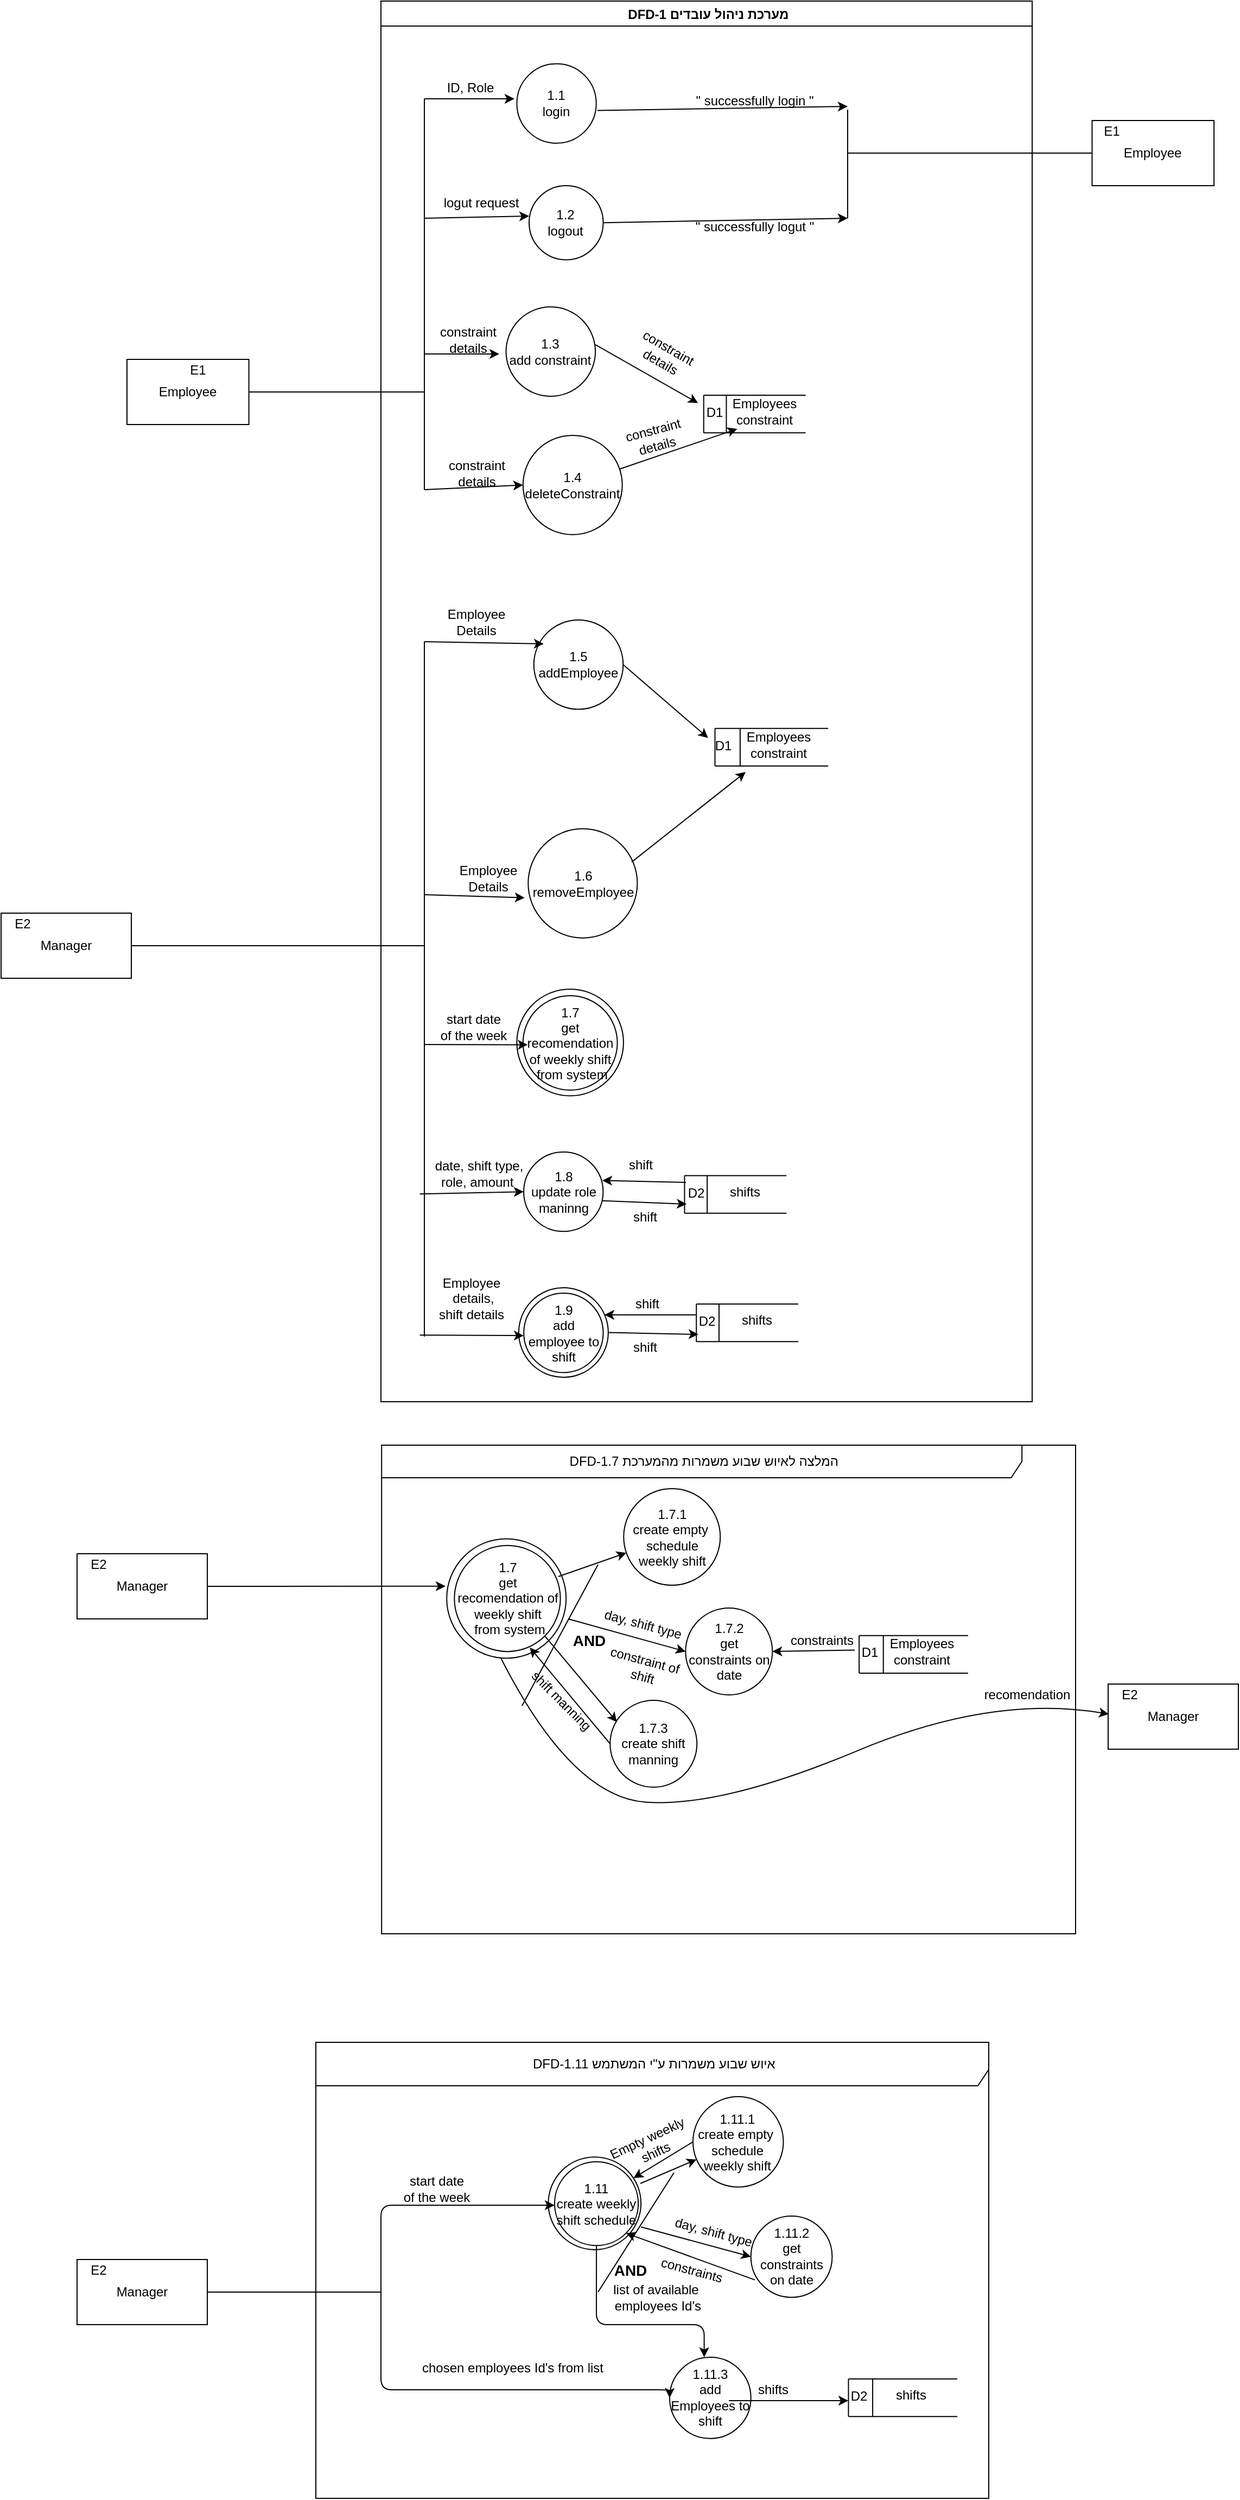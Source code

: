 <mxfile version="14.6.9" type="github">
  <diagram id="1484VoR1RcrvXdea3IJM" name="Page-1">
    <mxGraphModel dx="2770" dy="1287" grid="1" gridSize="10" guides="1" tooltips="1" connect="1" arrows="1" fold="1" page="1" pageScale="1" pageWidth="850" pageHeight="1100" math="0" shadow="0">
      <root>
        <mxCell id="0" />
        <mxCell id="1" parent="0" />
        <mxCell id="AFxYpzu8cXxdBj52l2Kg-18" value="" style="endArrow=classic;html=1;" edge="1" parent="1">
          <mxGeometry width="50" height="50" relative="1" as="geometry">
            <mxPoint x="400" y="260" as="sourcePoint" />
            <mxPoint x="483" y="260" as="targetPoint" />
          </mxGeometry>
        </mxCell>
        <mxCell id="AFxYpzu8cXxdBj52l2Kg-21" value="" style="endArrow=none;html=1;exitX=1;exitY=0.5;exitDx=0;exitDy=0;" edge="1" parent="1" source="AFxYpzu8cXxdBj52l2Kg-16">
          <mxGeometry width="50" height="50" relative="1" as="geometry">
            <mxPoint x="480" y="270" as="sourcePoint" />
            <mxPoint x="400" y="530" as="targetPoint" />
          </mxGeometry>
        </mxCell>
        <mxCell id="AFxYpzu8cXxdBj52l2Kg-22" value="" style="endArrow=none;html=1;edgeStyle=elbowEdgeStyle;" edge="1" parent="1">
          <mxGeometry width="50" height="50" relative="1" as="geometry">
            <mxPoint x="400" y="620" as="sourcePoint" />
            <mxPoint x="400" y="260" as="targetPoint" />
          </mxGeometry>
        </mxCell>
        <mxCell id="AFxYpzu8cXxdBj52l2Kg-31" value="" style="endArrow=classic;html=1;exitX=1.013;exitY=0.588;exitDx=0;exitDy=0;exitPerimeter=0;" edge="1" parent="1" source="AFxYpzu8cXxdBj52l2Kg-4">
          <mxGeometry width="50" height="50" relative="1" as="geometry">
            <mxPoint x="610" y="490" as="sourcePoint" />
            <mxPoint x="790" y="267" as="targetPoint" />
          </mxGeometry>
        </mxCell>
        <mxCell id="AFxYpzu8cXxdBj52l2Kg-34" value="" style="endArrow=classic;html=1;entryX=0;entryY=0.411;entryDx=0;entryDy=0;entryPerimeter=0;" edge="1" parent="1" target="AFxYpzu8cXxdBj52l2Kg-6">
          <mxGeometry width="50" height="50" relative="1" as="geometry">
            <mxPoint x="400" y="370" as="sourcePoint" />
            <mxPoint x="660" y="430" as="targetPoint" />
          </mxGeometry>
        </mxCell>
        <mxCell id="AFxYpzu8cXxdBj52l2Kg-35" value="" style="endArrow=classic;html=1;exitX=1;exitY=0.5;exitDx=0;exitDy=0;" edge="1" parent="1" source="AFxYpzu8cXxdBj52l2Kg-6">
          <mxGeometry width="50" height="50" relative="1" as="geometry">
            <mxPoint x="610" y="480" as="sourcePoint" />
            <mxPoint x="790" y="370" as="targetPoint" />
          </mxGeometry>
        </mxCell>
        <mxCell id="AFxYpzu8cXxdBj52l2Kg-38" value="" style="endArrow=classic;html=1;" edge="1" parent="1">
          <mxGeometry width="50" height="50" relative="1" as="geometry">
            <mxPoint x="400" y="495" as="sourcePoint" />
            <mxPoint x="469" y="495" as="targetPoint" />
          </mxGeometry>
        </mxCell>
        <mxCell id="AFxYpzu8cXxdBj52l2Kg-47" value="" style="group" vertex="1" connectable="0" parent="1">
          <mxGeometry x="360" y="170" width="670.59" height="2300" as="geometry" />
        </mxCell>
        <mxCell id="AFxYpzu8cXxdBj52l2Kg-2" value=" DFD-1 מערכת ניהול עובדים" style="swimlane;" vertex="1" parent="AFxYpzu8cXxdBj52l2Kg-47">
          <mxGeometry width="600" height="1290" as="geometry" />
        </mxCell>
        <mxCell id="AFxYpzu8cXxdBj52l2Kg-6" value="1.2&lt;br&gt;logout" style="ellipse;whiteSpace=wrap;html=1;aspect=fixed;" vertex="1" parent="AFxYpzu8cXxdBj52l2Kg-2">
          <mxGeometry x="136.498" y="170" width="68.265" height="68.265" as="geometry" />
        </mxCell>
        <mxCell id="AFxYpzu8cXxdBj52l2Kg-7" value="1.3&lt;br&gt;add constraint" style="ellipse;whiteSpace=wrap;html=1;aspect=fixed;" vertex="1" parent="AFxYpzu8cXxdBj52l2Kg-2">
          <mxGeometry x="115.258" y="281.67" width="82.284" height="82.284" as="geometry" />
        </mxCell>
        <mxCell id="AFxYpzu8cXxdBj52l2Kg-8" value="1.4&lt;br&gt;deleteConstraint" style="ellipse;whiteSpace=wrap;html=1;aspect=fixed;" vertex="1" parent="AFxYpzu8cXxdBj52l2Kg-2">
          <mxGeometry x="130.915" y="400.002" width="91.427" height="91.427" as="geometry" />
        </mxCell>
        <mxCell id="AFxYpzu8cXxdBj52l2Kg-9" value="1.5&lt;br&gt;addEmployee" style="ellipse;whiteSpace=wrap;html=1;aspect=fixed;" vertex="1" parent="AFxYpzu8cXxdBj52l2Kg-2">
          <mxGeometry x="140.86" y="570.002" width="82.284" height="82.284" as="geometry" />
        </mxCell>
        <mxCell id="AFxYpzu8cXxdBj52l2Kg-10" value="1.6&lt;br&gt;removeEmployee" style="ellipse;whiteSpace=wrap;html=1;aspect=fixed;" vertex="1" parent="AFxYpzu8cXxdBj52l2Kg-2">
          <mxGeometry x="135.643" y="762.254" width="100.57" height="100.57" as="geometry" />
        </mxCell>
        <mxCell id="AFxYpzu8cXxdBj52l2Kg-4" value="1.1&lt;br&gt;login" style="ellipse;whiteSpace=wrap;html=1;aspect=fixed;" vertex="1" parent="AFxYpzu8cXxdBj52l2Kg-2">
          <mxGeometry x="125.209" y="57.746" width="73.142" height="73.142" as="geometry" />
        </mxCell>
        <mxCell id="AFxYpzu8cXxdBj52l2Kg-32" value="&quot; successfully login &quot;" style="text;html=1;strokeColor=none;fillColor=none;align=center;verticalAlign=middle;whiteSpace=wrap;rounded=0;rotation=0;" vertex="1" parent="AFxYpzu8cXxdBj52l2Kg-2">
          <mxGeometry x="260.852" y="80.845" width="166.945" height="23.099" as="geometry" />
        </mxCell>
        <mxCell id="AFxYpzu8cXxdBj52l2Kg-33" value="ID, Role" style="text;html=1;align=center;verticalAlign=middle;resizable=0;points=[];autosize=1;strokeColor=none;" vertex="1" parent="AFxYpzu8cXxdBj52l2Kg-2">
          <mxGeometry x="51.781" y="69.995" width="60" height="20" as="geometry" />
        </mxCell>
        <mxCell id="AFxYpzu8cXxdBj52l2Kg-36" value="&quot; successfully logut &quot;" style="text;html=1;strokeColor=none;fillColor=none;align=center;verticalAlign=middle;whiteSpace=wrap;rounded=0;rotation=0;" vertex="1" parent="AFxYpzu8cXxdBj52l2Kg-2">
          <mxGeometry x="260.852" y="196.338" width="166.945" height="23.099" as="geometry" />
        </mxCell>
        <mxCell id="AFxYpzu8cXxdBj52l2Kg-37" value="logut request" style="text;html=1;align=center;verticalAlign=middle;resizable=0;points=[];autosize=1;strokeColor=none;" vertex="1" parent="AFxYpzu8cXxdBj52l2Kg-2">
          <mxGeometry x="51.781" y="176.337" width="80" height="20" as="geometry" />
        </mxCell>
        <mxCell id="AFxYpzu8cXxdBj52l2Kg-39" value="constraint details" style="text;html=1;strokeColor=none;fillColor=none;align=center;verticalAlign=middle;whiteSpace=wrap;rounded=0;" vertex="1" parent="AFxYpzu8cXxdBj52l2Kg-2">
          <mxGeometry x="51.786" y="299.999" width="57.387" height="23.099" as="geometry" />
        </mxCell>
        <mxCell id="AFxYpzu8cXxdBj52l2Kg-55" value="constraint details" style="text;html=1;strokeColor=none;fillColor=none;align=center;verticalAlign=middle;whiteSpace=wrap;rounded=0;rotation=30;" vertex="1" parent="AFxYpzu8cXxdBj52l2Kg-2">
          <mxGeometry x="233.233" y="314.07" width="57.387" height="23.099" as="geometry" />
        </mxCell>
        <mxCell id="AFxYpzu8cXxdBj52l2Kg-58" value="" style="endArrow=classic;html=1;entryX=0.143;entryY=1.033;entryDx=0;entryDy=0;entryPerimeter=0;" edge="1" parent="AFxYpzu8cXxdBj52l2Kg-2" source="AFxYpzu8cXxdBj52l2Kg-8" target="AFxYpzu8cXxdBj52l2Kg-50">
          <mxGeometry width="50" height="50" relative="1" as="geometry">
            <mxPoint x="323.456" y="415.775" as="sourcePoint" />
            <mxPoint x="313.022" y="404.225" as="targetPoint" />
          </mxGeometry>
        </mxCell>
        <mxCell id="AFxYpzu8cXxdBj52l2Kg-59" value="constraint details" style="text;html=1;strokeColor=none;fillColor=none;align=center;verticalAlign=middle;whiteSpace=wrap;rounded=0;rotation=-15;" vertex="1" parent="AFxYpzu8cXxdBj52l2Kg-2">
          <mxGeometry x="224.333" y="390.005" width="57.387" height="23.099" as="geometry" />
        </mxCell>
        <mxCell id="AFxYpzu8cXxdBj52l2Kg-66" value="constraint details" style="text;html=1;strokeColor=none;fillColor=none;align=center;verticalAlign=middle;whiteSpace=wrap;rounded=0;" vertex="1" parent="AFxYpzu8cXxdBj52l2Kg-2">
          <mxGeometry x="59.996" y="423.1" width="57.387" height="23.099" as="geometry" />
        </mxCell>
        <mxCell id="AFxYpzu8cXxdBj52l2Kg-81" value="Employee Details" style="text;html=1;strokeColor=none;fillColor=none;align=center;verticalAlign=middle;whiteSpace=wrap;rounded=0;" vertex="1" parent="AFxYpzu8cXxdBj52l2Kg-2">
          <mxGeometry x="67.437" y="560.001" width="41.736" height="23.099" as="geometry" />
        </mxCell>
        <mxCell id="AFxYpzu8cXxdBj52l2Kg-82" value="Employee Details" style="text;html=1;strokeColor=none;fillColor=none;align=center;verticalAlign=middle;whiteSpace=wrap;rounded=0;" vertex="1" parent="AFxYpzu8cXxdBj52l2Kg-2">
          <mxGeometry x="78.256" y="796.901" width="41.736" height="23.099" as="geometry" />
        </mxCell>
        <mxCell id="AFxYpzu8cXxdBj52l2Kg-54" value="" style="endArrow=classic;html=1;exitX=1;exitY=0.422;exitDx=0;exitDy=0;exitPerimeter=0;" edge="1" parent="AFxYpzu8cXxdBj52l2Kg-2" source="AFxYpzu8cXxdBj52l2Kg-7" target="AFxYpzu8cXxdBj52l2Kg-49">
          <mxGeometry width="50" height="50" relative="1" as="geometry">
            <mxPoint x="198.247" y="346.479" as="sourcePoint" />
            <mxPoint x="302.588" y="381.127" as="targetPoint" />
          </mxGeometry>
        </mxCell>
        <mxCell id="AFxYpzu8cXxdBj52l2Kg-93" value="" style="endArrow=classic;html=1;exitX=1;exitY=0.5;exitDx=0;exitDy=0;entryX=0.059;entryY=0.15;entryDx=0;entryDy=0;entryPerimeter=0;" edge="1" parent="AFxYpzu8cXxdBj52l2Kg-2" source="AFxYpzu8cXxdBj52l2Kg-9" target="AFxYpzu8cXxdBj52l2Kg-91">
          <mxGeometry width="50" height="50" relative="1" as="geometry">
            <mxPoint x="323.456" y="577.465" as="sourcePoint" />
            <mxPoint x="375.627" y="519.718" as="targetPoint" />
          </mxGeometry>
        </mxCell>
        <mxCell id="AFxYpzu8cXxdBj52l2Kg-48" value="" style="group" vertex="1" connectable="0" parent="AFxYpzu8cXxdBj52l2Kg-2">
          <mxGeometry x="297.371" y="362.997" width="93.907" height="34.648" as="geometry" />
        </mxCell>
        <mxCell id="AFxYpzu8cXxdBj52l2Kg-43" value="" style="endArrow=none;html=1;" edge="1" parent="AFxYpzu8cXxdBj52l2Kg-48">
          <mxGeometry width="50" height="50" relative="1" as="geometry">
            <mxPoint as="sourcePoint" />
            <mxPoint x="93.907" as="targetPoint" />
          </mxGeometry>
        </mxCell>
        <mxCell id="AFxYpzu8cXxdBj52l2Kg-44" value="" style="endArrow=none;html=1;" edge="1" parent="AFxYpzu8cXxdBj52l2Kg-48">
          <mxGeometry width="50" height="50" relative="1" as="geometry">
            <mxPoint as="sourcePoint" />
            <mxPoint y="34.648" as="targetPoint" />
          </mxGeometry>
        </mxCell>
        <mxCell id="AFxYpzu8cXxdBj52l2Kg-45" value="" style="endArrow=none;html=1;" edge="1" parent="AFxYpzu8cXxdBj52l2Kg-48">
          <mxGeometry width="50" height="50" relative="1" as="geometry">
            <mxPoint y="34.648" as="sourcePoint" />
            <mxPoint x="93.907" y="34.648" as="targetPoint" />
          </mxGeometry>
        </mxCell>
        <mxCell id="AFxYpzu8cXxdBj52l2Kg-46" value="" style="endArrow=none;html=1;" edge="1" parent="AFxYpzu8cXxdBj52l2Kg-48">
          <mxGeometry width="50" height="50" relative="1" as="geometry">
            <mxPoint x="20.868" as="sourcePoint" />
            <mxPoint x="20.868" y="34.648" as="targetPoint" />
          </mxGeometry>
        </mxCell>
        <mxCell id="AFxYpzu8cXxdBj52l2Kg-50" value="Employees &lt;br&gt;constraint" style="text;html=1;align=center;verticalAlign=middle;resizable=0;points=[];autosize=1;strokeColor=none;" vertex="1" parent="AFxYpzu8cXxdBj52l2Kg-48">
          <mxGeometry x="20.868" width="70" height="30" as="geometry" />
        </mxCell>
        <mxCell id="AFxYpzu8cXxdBj52l2Kg-49" value="D1" style="text;html=1;align=center;verticalAlign=middle;resizable=0;points=[];autosize=1;strokeColor=none;" vertex="1" parent="AFxYpzu8cXxdBj52l2Kg-48">
          <mxGeometry x="-5.217" y="5.775" width="30" height="20" as="geometry" />
        </mxCell>
        <mxCell id="AFxYpzu8cXxdBj52l2Kg-83" value="" style="group" vertex="1" connectable="0" parent="AFxYpzu8cXxdBj52l2Kg-2">
          <mxGeometry x="307.755" y="669.856" width="104.341" height="34.648" as="geometry" />
        </mxCell>
        <mxCell id="AFxYpzu8cXxdBj52l2Kg-84" value="" style="endArrow=none;html=1;" edge="1" parent="AFxYpzu8cXxdBj52l2Kg-83">
          <mxGeometry width="50" height="50" relative="1" as="geometry">
            <mxPoint as="sourcePoint" />
            <mxPoint x="104.341" as="targetPoint" />
          </mxGeometry>
        </mxCell>
        <mxCell id="AFxYpzu8cXxdBj52l2Kg-85" value="" style="endArrow=none;html=1;" edge="1" parent="AFxYpzu8cXxdBj52l2Kg-83">
          <mxGeometry width="50" height="50" relative="1" as="geometry">
            <mxPoint as="sourcePoint" />
            <mxPoint y="34.648" as="targetPoint" />
          </mxGeometry>
        </mxCell>
        <mxCell id="AFxYpzu8cXxdBj52l2Kg-86" value="" style="endArrow=none;html=1;" edge="1" parent="AFxYpzu8cXxdBj52l2Kg-83">
          <mxGeometry width="50" height="50" relative="1" as="geometry">
            <mxPoint y="34.648" as="sourcePoint" />
            <mxPoint x="104.341" y="34.648" as="targetPoint" />
          </mxGeometry>
        </mxCell>
        <mxCell id="AFxYpzu8cXxdBj52l2Kg-87" value="" style="endArrow=none;html=1;" edge="1" parent="AFxYpzu8cXxdBj52l2Kg-83">
          <mxGeometry width="50" height="50" relative="1" as="geometry">
            <mxPoint x="23.187" as="sourcePoint" />
            <mxPoint x="23.187" y="34.648" as="targetPoint" />
          </mxGeometry>
        </mxCell>
        <mxCell id="AFxYpzu8cXxdBj52l2Kg-88" value="Employees &lt;br&gt;constraint" style="text;html=1;align=center;verticalAlign=middle;resizable=0;points=[];autosize=1;strokeColor=none;" vertex="1" parent="AFxYpzu8cXxdBj52l2Kg-83">
          <mxGeometry x="23.187" width="70" height="30" as="geometry" />
        </mxCell>
        <mxCell id="AFxYpzu8cXxdBj52l2Kg-91" value="D1" style="text;html=1;align=center;verticalAlign=middle;resizable=0;points=[];autosize=1;strokeColor=none;" vertex="1" parent="AFxYpzu8cXxdBj52l2Kg-83">
          <mxGeometry x="-8.118" y="5.775" width="30" height="20" as="geometry" />
        </mxCell>
        <mxCell id="AFxYpzu8cXxdBj52l2Kg-116" value="start date &lt;br&gt;of the week" style="text;html=1;align=center;verticalAlign=middle;resizable=0;points=[];autosize=1;strokeColor=none;" vertex="1" parent="AFxYpzu8cXxdBj52l2Kg-2">
          <mxGeometry x="45.061" y="930" width="80" height="30" as="geometry" />
        </mxCell>
        <mxCell id="AFxYpzu8cXxdBj52l2Kg-25" value="" style="group" vertex="1" connectable="0" parent="AFxYpzu8cXxdBj52l2Kg-2">
          <mxGeometry x="-187.207" y="300" width="112.324" height="60" as="geometry" />
        </mxCell>
        <mxCell id="AFxYpzu8cXxdBj52l2Kg-27" value="" style="group" vertex="1" connectable="0" parent="AFxYpzu8cXxdBj52l2Kg-25">
          <mxGeometry width="112.324" height="60" as="geometry" />
        </mxCell>
        <mxCell id="AFxYpzu8cXxdBj52l2Kg-16" value="Employee" style="rounded=0;whiteSpace=wrap;html=1;" vertex="1" parent="AFxYpzu8cXxdBj52l2Kg-27">
          <mxGeometry x="-46.802" y="30" width="112.324" height="60" as="geometry" />
        </mxCell>
        <mxCell id="AFxYpzu8cXxdBj52l2Kg-17" value="E1" style="text;html=1;strokeColor=none;fillColor=none;align=center;verticalAlign=middle;whiteSpace=wrap;rounded=0;" vertex="1" parent="AFxYpzu8cXxdBj52l2Kg-27">
          <mxGeometry y="30" width="37.441" height="20" as="geometry" />
        </mxCell>
        <mxCell id="AFxYpzu8cXxdBj52l2Kg-28" value="" style="group" vertex="1" connectable="0" parent="AFxYpzu8cXxdBj52l2Kg-25">
          <mxGeometry x="842.434" y="-190" width="112.324" height="60" as="geometry" />
        </mxCell>
        <mxCell id="AFxYpzu8cXxdBj52l2Kg-29" value="Employee" style="rounded=0;whiteSpace=wrap;html=1;" vertex="1" parent="AFxYpzu8cXxdBj52l2Kg-28">
          <mxGeometry width="112.324" height="60" as="geometry" />
        </mxCell>
        <mxCell id="AFxYpzu8cXxdBj52l2Kg-30" value="E1" style="text;html=1;strokeColor=none;fillColor=none;align=center;verticalAlign=middle;whiteSpace=wrap;rounded=0;" vertex="1" parent="AFxYpzu8cXxdBj52l2Kg-28">
          <mxGeometry width="37.441" height="20" as="geometry" />
        </mxCell>
        <mxCell id="AFxYpzu8cXxdBj52l2Kg-616" value="" style="ellipse;whiteSpace=wrap;html=1;aspect=fixed;" vertex="1" parent="AFxYpzu8cXxdBj52l2Kg-2">
          <mxGeometry x="125.204" y="910" width="98.275" height="98.275" as="geometry" />
        </mxCell>
        <mxCell id="AFxYpzu8cXxdBj52l2Kg-615" value="1.7&lt;br&gt;get recomendation &lt;br&gt;of weekly shift&lt;br&gt;&amp;nbsp;from system" style="ellipse;whiteSpace=wrap;html=1;aspect=fixed;" vertex="1" parent="AFxYpzu8cXxdBj52l2Kg-2">
          <mxGeometry x="130.877" y="916.06" width="86.93" height="86.93" as="geometry" />
        </mxCell>
        <mxCell id="AFxYpzu8cXxdBj52l2Kg-150" value="" style="group" vertex="1" connectable="0" parent="AFxYpzu8cXxdBj52l2Kg-2">
          <mxGeometry x="279.722" y="1081.747" width="93.907" height="34.648" as="geometry" />
        </mxCell>
        <mxCell id="AFxYpzu8cXxdBj52l2Kg-151" value="" style="endArrow=none;html=1;" edge="1" parent="AFxYpzu8cXxdBj52l2Kg-150">
          <mxGeometry width="50" height="50" relative="1" as="geometry">
            <mxPoint as="sourcePoint" />
            <mxPoint x="93.907" as="targetPoint" />
          </mxGeometry>
        </mxCell>
        <mxCell id="AFxYpzu8cXxdBj52l2Kg-152" value="" style="endArrow=none;html=1;" edge="1" parent="AFxYpzu8cXxdBj52l2Kg-150">
          <mxGeometry width="50" height="50" relative="1" as="geometry">
            <mxPoint as="sourcePoint" />
            <mxPoint y="34.648" as="targetPoint" />
          </mxGeometry>
        </mxCell>
        <mxCell id="AFxYpzu8cXxdBj52l2Kg-153" value="" style="endArrow=none;html=1;" edge="1" parent="AFxYpzu8cXxdBj52l2Kg-150">
          <mxGeometry width="50" height="50" relative="1" as="geometry">
            <mxPoint y="34.648" as="sourcePoint" />
            <mxPoint x="93.907" y="34.648" as="targetPoint" />
          </mxGeometry>
        </mxCell>
        <mxCell id="AFxYpzu8cXxdBj52l2Kg-154" value="" style="endArrow=none;html=1;" edge="1" parent="AFxYpzu8cXxdBj52l2Kg-150">
          <mxGeometry width="50" height="50" relative="1" as="geometry">
            <mxPoint x="20.868" as="sourcePoint" />
            <mxPoint x="20.868" y="34.648" as="targetPoint" />
          </mxGeometry>
        </mxCell>
        <mxCell id="AFxYpzu8cXxdBj52l2Kg-155" value="shifts" style="text;html=1;align=center;verticalAlign=middle;resizable=0;points=[];autosize=1;strokeColor=none;" vertex="1" parent="AFxYpzu8cXxdBj52l2Kg-150">
          <mxGeometry x="34.909" y="5" width="40" height="20" as="geometry" />
        </mxCell>
        <mxCell id="AFxYpzu8cXxdBj52l2Kg-156" value="D2" style="text;html=1;align=center;verticalAlign=middle;resizable=0;points=[];autosize=1;strokeColor=none;" vertex="1" parent="AFxYpzu8cXxdBj52l2Kg-150">
          <mxGeometry x="-5.217" y="5.775" width="30" height="20" as="geometry" />
        </mxCell>
        <mxCell id="AFxYpzu8cXxdBj52l2Kg-157" value="" style="endArrow=classic;html=1;exitX=0.219;exitY=0.024;exitDx=0;exitDy=0;exitPerimeter=0;entryX=0.99;entryY=0.358;entryDx=0;entryDy=0;entryPerimeter=0;" edge="1" parent="AFxYpzu8cXxdBj52l2Kg-2" source="AFxYpzu8cXxdBj52l2Kg-156" target="AFxYpzu8cXxdBj52l2Kg-100">
          <mxGeometry width="50" height="50" relative="1" as="geometry">
            <mxPoint x="409.853" y="1200" as="sourcePoint" />
            <mxPoint x="363.051" y="1250" as="targetPoint" />
          </mxGeometry>
        </mxCell>
        <mxCell id="AFxYpzu8cXxdBj52l2Kg-164" value="" style="group" vertex="1" connectable="0" parent="AFxYpzu8cXxdBj52l2Kg-2">
          <mxGeometry x="35.791" y="1060.004" width="243.934" height="78.14" as="geometry" />
        </mxCell>
        <mxCell id="AFxYpzu8cXxdBj52l2Kg-136" value="" style="group" vertex="1" connectable="0" parent="AFxYpzu8cXxdBj52l2Kg-164">
          <mxGeometry width="168.895" height="78.14" as="geometry" />
        </mxCell>
        <mxCell id="AFxYpzu8cXxdBj52l2Kg-100" value="1.8&lt;br&gt;update role maninng" style="ellipse;whiteSpace=wrap;html=1;aspect=fixed;" vertex="1" parent="AFxYpzu8cXxdBj52l2Kg-136">
          <mxGeometry x="95.754" width="73.142" height="73.142" as="geometry" />
        </mxCell>
        <mxCell id="AFxYpzu8cXxdBj52l2Kg-110" value="" style="endArrow=classic;html=1;entryX=0;entryY=0.5;entryDx=0;entryDy=0;" edge="1" parent="AFxYpzu8cXxdBj52l2Kg-136" target="AFxYpzu8cXxdBj52l2Kg-100">
          <mxGeometry width="50" height="50" relative="1" as="geometry">
            <mxPoint y="38.566" as="sourcePoint" />
            <mxPoint x="85.806" y="38.798" as="targetPoint" />
          </mxGeometry>
        </mxCell>
        <mxCell id="AFxYpzu8cXxdBj52l2Kg-159" value="" style="endArrow=classic;html=1;entryX=0.99;entryY=0.614;entryDx=0;entryDy=0;entryPerimeter=0;exitX=0.99;exitY=0.614;exitDx=0;exitDy=0;exitPerimeter=0;" edge="1" parent="AFxYpzu8cXxdBj52l2Kg-136" source="AFxYpzu8cXxdBj52l2Kg-100">
          <mxGeometry width="50" height="50" relative="1" as="geometry">
            <mxPoint x="261.738" y="139.996" as="sourcePoint" />
            <mxPoint x="245.825" y="47.996" as="targetPoint" />
          </mxGeometry>
        </mxCell>
        <mxCell id="AFxYpzu8cXxdBj52l2Kg-149" value="date, shift type,&lt;br&gt;&amp;nbsp;role, amount&amp;nbsp;&amp;nbsp;" style="text;html=1;align=center;verticalAlign=middle;resizable=0;points=[];autosize=1;strokeColor=none;" vertex="1" parent="AFxYpzu8cXxdBj52l2Kg-136">
          <mxGeometry x="4.683" y="4.996" width="100" height="30" as="geometry" />
        </mxCell>
        <mxCell id="AFxYpzu8cXxdBj52l2Kg-158" value="shift" style="text;html=1;align=center;verticalAlign=middle;resizable=0;points=[];autosize=1;strokeColor=none;" vertex="1" parent="AFxYpzu8cXxdBj52l2Kg-164">
          <mxGeometry x="183.092" y="1.746" width="40" height="20" as="geometry" />
        </mxCell>
        <mxCell id="AFxYpzu8cXxdBj52l2Kg-161" value="shift" style="text;html=1;align=center;verticalAlign=middle;resizable=0;points=[];autosize=1;strokeColor=none;" vertex="1" parent="AFxYpzu8cXxdBj52l2Kg-164">
          <mxGeometry x="187.211" y="49.996" width="40" height="20" as="geometry" />
        </mxCell>
        <mxCell id="AFxYpzu8cXxdBj52l2Kg-135" value="" style="group" vertex="1" connectable="0" parent="AFxYpzu8cXxdBj52l2Kg-2">
          <mxGeometry x="35.791" y="1189.997" width="176.583" height="78.143" as="geometry" />
        </mxCell>
        <mxCell id="AFxYpzu8cXxdBj52l2Kg-165" value="" style="ellipse;whiteSpace=wrap;html=1;aspect=fixed;" vertex="1" parent="AFxYpzu8cXxdBj52l2Kg-135">
          <mxGeometry x="91.151" y="-5" width="82.502" height="82.502" as="geometry" />
        </mxCell>
        <mxCell id="AFxYpzu8cXxdBj52l2Kg-101" value="1.9&lt;br&gt;add employee to shift" style="ellipse;whiteSpace=wrap;html=1;aspect=fixed;" vertex="1" parent="AFxYpzu8cXxdBj52l2Kg-135">
          <mxGeometry x="95.827" width="73.142" height="73.142" as="geometry" />
        </mxCell>
        <mxCell id="AFxYpzu8cXxdBj52l2Kg-111" value="" style="endArrow=classic;html=1;entryX=0;entryY=0.5;entryDx=0;entryDy=0;" edge="1" parent="AFxYpzu8cXxdBj52l2Kg-135">
          <mxGeometry width="50" height="50" relative="1" as="geometry">
            <mxPoint y="38.573" as="sourcePoint" />
            <mxPoint x="95.754" y="39.077" as="targetPoint" />
          </mxGeometry>
        </mxCell>
        <mxCell id="AFxYpzu8cXxdBj52l2Kg-113" value="Employee&lt;br&gt;&amp;nbsp;details, &lt;br&gt;shift details" style="text;html=1;align=center;verticalAlign=middle;resizable=0;points=[];autosize=1;strokeColor=none;" vertex="1" parent="AFxYpzu8cXxdBj52l2Kg-135">
          <mxGeometry x="7.248" y="-19.997" width="80" height="50" as="geometry" />
        </mxCell>
        <mxCell id="AFxYpzu8cXxdBj52l2Kg-167" value="" style="group" vertex="1" connectable="0" parent="AFxYpzu8cXxdBj52l2Kg-2">
          <mxGeometry x="290.617" y="1199.997" width="93.907" height="34.648" as="geometry" />
        </mxCell>
        <mxCell id="AFxYpzu8cXxdBj52l2Kg-168" value="" style="endArrow=none;html=1;" edge="1" parent="AFxYpzu8cXxdBj52l2Kg-167">
          <mxGeometry width="50" height="50" relative="1" as="geometry">
            <mxPoint as="sourcePoint" />
            <mxPoint x="93.907" as="targetPoint" />
          </mxGeometry>
        </mxCell>
        <mxCell id="AFxYpzu8cXxdBj52l2Kg-169" value="" style="endArrow=none;html=1;" edge="1" parent="AFxYpzu8cXxdBj52l2Kg-167">
          <mxGeometry width="50" height="50" relative="1" as="geometry">
            <mxPoint as="sourcePoint" />
            <mxPoint y="34.648" as="targetPoint" />
          </mxGeometry>
        </mxCell>
        <mxCell id="AFxYpzu8cXxdBj52l2Kg-170" value="" style="endArrow=none;html=1;" edge="1" parent="AFxYpzu8cXxdBj52l2Kg-167">
          <mxGeometry width="50" height="50" relative="1" as="geometry">
            <mxPoint y="34.648" as="sourcePoint" />
            <mxPoint x="93.907" y="34.648" as="targetPoint" />
          </mxGeometry>
        </mxCell>
        <mxCell id="AFxYpzu8cXxdBj52l2Kg-171" value="" style="endArrow=none;html=1;" edge="1" parent="AFxYpzu8cXxdBj52l2Kg-167">
          <mxGeometry width="50" height="50" relative="1" as="geometry">
            <mxPoint x="20.868" as="sourcePoint" />
            <mxPoint x="20.868" y="34.648" as="targetPoint" />
          </mxGeometry>
        </mxCell>
        <mxCell id="AFxYpzu8cXxdBj52l2Kg-172" value="shifts" style="text;html=1;align=center;verticalAlign=middle;resizable=0;points=[];autosize=1;strokeColor=none;" vertex="1" parent="AFxYpzu8cXxdBj52l2Kg-167">
          <mxGeometry x="34.909" y="5" width="40" height="20" as="geometry" />
        </mxCell>
        <mxCell id="AFxYpzu8cXxdBj52l2Kg-173" value="D2" style="text;html=1;align=center;verticalAlign=middle;resizable=0;points=[];autosize=1;strokeColor=none;" vertex="1" parent="AFxYpzu8cXxdBj52l2Kg-167">
          <mxGeometry x="-5.217" y="5.775" width="30" height="20" as="geometry" />
        </mxCell>
        <mxCell id="AFxYpzu8cXxdBj52l2Kg-176" value="shift" style="text;html=1;align=center;verticalAlign=middle;resizable=0;points=[];autosize=1;strokeColor=none;" vertex="1" parent="AFxYpzu8cXxdBj52l2Kg-2">
          <mxGeometry x="223.413" y="1230" width="40" height="20" as="geometry" />
        </mxCell>
        <mxCell id="AFxYpzu8cXxdBj52l2Kg-175" value="" style="endArrow=classic;html=1;entryX=0.237;entryY=1.111;entryDx=0;entryDy=0;exitX=1;exitY=0.5;exitDx=0;exitDy=0;entryPerimeter=0;" edge="1" parent="AFxYpzu8cXxdBj52l2Kg-2" source="AFxYpzu8cXxdBj52l2Kg-165" target="AFxYpzu8cXxdBj52l2Kg-173">
          <mxGeometry width="50" height="50" relative="1" as="geometry">
            <mxPoint x="299.532" y="1170" as="sourcePoint" />
            <mxPoint x="252.73" y="1220" as="targetPoint" />
          </mxGeometry>
        </mxCell>
        <mxCell id="AFxYpzu8cXxdBj52l2Kg-166" value="" style="endArrow=classic;html=1;" edge="1" parent="AFxYpzu8cXxdBj52l2Kg-2">
          <mxGeometry width="50" height="50" relative="1" as="geometry">
            <mxPoint x="290.172" y="1210" as="sourcePoint" />
            <mxPoint x="205.928" y="1210" as="targetPoint" />
          </mxGeometry>
        </mxCell>
        <mxCell id="AFxYpzu8cXxdBj52l2Kg-174" value="shift" style="text;html=1;align=center;verticalAlign=middle;resizable=0;points=[];autosize=1;strokeColor=none;" vertex="1" parent="AFxYpzu8cXxdBj52l2Kg-2">
          <mxGeometry x="224.649" y="1190" width="40" height="20" as="geometry" />
        </mxCell>
        <mxCell id="AFxYpzu8cXxdBj52l2Kg-194" value="" style="group" vertex="1" connectable="0" parent="AFxYpzu8cXxdBj52l2Kg-47">
          <mxGeometry x="180.0" y="1820" width="474.796" height="404.645" as="geometry" />
        </mxCell>
        <mxCell id="AFxYpzu8cXxdBj52l2Kg-562" value="" style="ellipse;whiteSpace=wrap;html=1;aspect=fixed;" vertex="1" parent="AFxYpzu8cXxdBj52l2Kg-194">
          <mxGeometry x="-25.785" y="165.59" width="85.348" height="85.348" as="geometry" />
        </mxCell>
        <mxCell id="AFxYpzu8cXxdBj52l2Kg-103" value="1.11&lt;br&gt;create weekly shift schedule" style="ellipse;whiteSpace=wrap;html=1;aspect=fixed;" vertex="1" parent="AFxYpzu8cXxdBj52l2Kg-194">
          <mxGeometry x="-20" y="170" width="77.083" height="77.083" as="geometry" />
        </mxCell>
        <mxCell id="AFxYpzu8cXxdBj52l2Kg-178" value="" style="group" vertex="1" connectable="0" parent="AFxYpzu8cXxdBj52l2Kg-194">
          <mxGeometry x="59.563" y="110" width="194.368" height="275" as="geometry" />
        </mxCell>
        <mxCell id="AFxYpzu8cXxdBj52l2Kg-179" value="1.11.1&lt;br&gt;create empty&amp;nbsp; schedule weekly shift" style="ellipse;whiteSpace=wrap;html=1;aspect=fixed;" vertex="1" parent="AFxYpzu8cXxdBj52l2Kg-178">
          <mxGeometry x="47.909" width="83.307" height="83.307" as="geometry" />
        </mxCell>
        <mxCell id="AFxYpzu8cXxdBj52l2Kg-180" value="" style="endArrow=classic;html=1;exitX=0.981;exitY=0.293;exitDx=0;exitDy=0;exitPerimeter=0;" edge="1" parent="AFxYpzu8cXxdBj52l2Kg-178" target="AFxYpzu8cXxdBj52l2Kg-179">
          <mxGeometry width="50" height="50" relative="1" as="geometry">
            <mxPoint x="-0.565" y="80" as="sourcePoint" />
            <mxPoint x="101.292" y="101" as="targetPoint" />
          </mxGeometry>
        </mxCell>
        <mxCell id="AFxYpzu8cXxdBj52l2Kg-181" value="1.11.2&lt;br&gt;get constraints on date" style="ellipse;whiteSpace=wrap;html=1;aspect=fixed;" vertex="1" parent="AFxYpzu8cXxdBj52l2Kg-178">
          <mxGeometry x="101.292" y="110" width="74.883" height="74.883" as="geometry" />
        </mxCell>
        <mxCell id="AFxYpzu8cXxdBj52l2Kg-182" value="day, shift type" style="text;html=1;align=center;verticalAlign=middle;resizable=0;points=[];autosize=1;strokeColor=none;rotation=15;" vertex="1" parent="AFxYpzu8cXxdBj52l2Kg-178">
          <mxGeometry x="21.729" y="115.36" width="90" height="20" as="geometry" />
        </mxCell>
        <mxCell id="AFxYpzu8cXxdBj52l2Kg-183" value="" style="endArrow=classic;html=1;entryX=0;entryY=0.5;entryDx=0;entryDy=0;" edge="1" parent="AFxYpzu8cXxdBj52l2Kg-178" target="AFxYpzu8cXxdBj52l2Kg-181">
          <mxGeometry width="50" height="50" relative="1" as="geometry">
            <mxPoint y="120" as="sourcePoint" />
            <mxPoint x="56.162" y="130" as="targetPoint" />
          </mxGeometry>
        </mxCell>
        <mxCell id="AFxYpzu8cXxdBj52l2Kg-184" value="1.11.3&lt;br&gt;add Employees to shift" style="ellipse;whiteSpace=wrap;html=1;aspect=fixed;" vertex="1" parent="AFxYpzu8cXxdBj52l2Kg-178">
          <mxGeometry x="26.406" y="240" width="74.883" height="74.883" as="geometry" />
        </mxCell>
        <mxCell id="AFxYpzu8cXxdBj52l2Kg-191" value="Empty weekly&lt;br&gt;&amp;nbsp;shifts" style="text;html=1;align=center;verticalAlign=middle;resizable=0;points=[];autosize=1;strokeColor=none;rotation=-25;" vertex="1" parent="AFxYpzu8cXxdBj52l2Kg-178">
          <mxGeometry x="-36.337" y="30" width="90" height="30" as="geometry" />
        </mxCell>
        <mxCell id="AFxYpzu8cXxdBj52l2Kg-190" value="" style="endArrow=classic;html=1;exitX=0;exitY=0.5;exitDx=0;exitDy=0;entryX=0.203;entryY=1.188;entryDx=0;entryDy=0;entryPerimeter=0;" edge="1" parent="AFxYpzu8cXxdBj52l2Kg-178" source="AFxYpzu8cXxdBj52l2Kg-179" target="AFxYpzu8cXxdBj52l2Kg-191">
          <mxGeometry width="50" height="50" relative="1" as="geometry">
            <mxPoint x="7.161" y="-450" as="sourcePoint" />
            <mxPoint x="-151.966" y="50" as="targetPoint" />
          </mxGeometry>
        </mxCell>
        <mxCell id="AFxYpzu8cXxdBj52l2Kg-559" value="constraints" style="text;html=1;align=center;verticalAlign=middle;resizable=0;points=[];autosize=1;strokeColor=none;rotation=15;" vertex="1" parent="AFxYpzu8cXxdBj52l2Kg-178">
          <mxGeometry x="11.841" y="150" width="70" height="20" as="geometry" />
        </mxCell>
        <mxCell id="AFxYpzu8cXxdBj52l2Kg-561" value="list of available&lt;br&gt;&amp;nbsp;employees Id&#39;s" style="text;html=1;align=center;verticalAlign=middle;resizable=0;points=[];autosize=1;strokeColor=none;rotation=0;" vertex="1" parent="AFxYpzu8cXxdBj52l2Kg-178">
          <mxGeometry x="-36.337" y="170" width="100" height="30" as="geometry" />
        </mxCell>
        <mxCell id="AFxYpzu8cXxdBj52l2Kg-558" value="" style="endArrow=classic;html=1;exitX=0.05;exitY=0.785;exitDx=0;exitDy=0;exitPerimeter=0;entryX=1;entryY=1;entryDx=0;entryDy=0;" edge="1" parent="AFxYpzu8cXxdBj52l2Kg-194" source="AFxYpzu8cXxdBj52l2Kg-181" target="AFxYpzu8cXxdBj52l2Kg-103">
          <mxGeometry width="50" height="50" relative="1" as="geometry">
            <mxPoint x="50.203" y="240" as="sourcePoint" />
            <mxPoint x="97.005" y="190" as="targetPoint" />
          </mxGeometry>
        </mxCell>
        <mxCell id="AFxYpzu8cXxdBj52l2Kg-567" value="" style="endArrow=classic;html=1;edgeStyle=orthogonalEdgeStyle;exitX=0.5;exitY=1;exitDx=0;exitDy=0;" edge="1" parent="AFxYpzu8cXxdBj52l2Kg-194" source="AFxYpzu8cXxdBj52l2Kg-103">
          <mxGeometry width="50" height="50" relative="1" as="geometry">
            <mxPoint x="-60.025" y="80" as="sourcePoint" />
            <mxPoint x="117.822" y="350" as="targetPoint" />
            <Array as="points">
              <mxPoint x="18.378" y="320" />
              <mxPoint x="117.598" y="320" />
            </Array>
          </mxGeometry>
        </mxCell>
        <mxCell id="AFxYpzu8cXxdBj52l2Kg-636" value="&lt;b&gt;&lt;font style=&quot;font-size: 14px&quot;&gt;AND&lt;/font&gt;&lt;/b&gt;" style="text;html=1;strokeColor=none;fillColor=none;align=center;verticalAlign=middle;whiteSpace=wrap;rounded=0;" vertex="1" parent="AFxYpzu8cXxdBj52l2Kg-194">
          <mxGeometry x="30.0" y="260" width="40" height="20" as="geometry" />
        </mxCell>
        <mxCell id="AFxYpzu8cXxdBj52l2Kg-187" value="chosen employees Id&#39;s from list" style="text;html=1;align=center;verticalAlign=middle;resizable=0;points=[];autosize=1;strokeColor=none;" vertex="1" parent="AFxYpzu8cXxdBj52l2Kg-194">
          <mxGeometry x="-149.41" y="350" width="180" height="20" as="geometry" />
        </mxCell>
        <mxCell id="AFxYpzu8cXxdBj52l2Kg-569" value="" style="endArrow=classic;html=1;" edge="1" parent="AFxYpzu8cXxdBj52l2Kg-194">
          <mxGeometry width="50" height="50" relative="1" as="geometry">
            <mxPoint x="140.59" y="390" as="sourcePoint" />
            <mxPoint x="250.59" y="390" as="targetPoint" />
          </mxGeometry>
        </mxCell>
        <mxCell id="AFxYpzu8cXxdBj52l2Kg-601" value="" style="group" vertex="1" connectable="0" parent="AFxYpzu8cXxdBj52l2Kg-194">
          <mxGeometry x="250.746" y="369.997" width="100.324" height="34.648" as="geometry" />
        </mxCell>
        <mxCell id="AFxYpzu8cXxdBj52l2Kg-602" value="" style="endArrow=none;html=1;" edge="1" parent="AFxYpzu8cXxdBj52l2Kg-601">
          <mxGeometry width="50" height="50" relative="1" as="geometry">
            <mxPoint as="sourcePoint" />
            <mxPoint x="100.324" as="targetPoint" />
          </mxGeometry>
        </mxCell>
        <mxCell id="AFxYpzu8cXxdBj52l2Kg-603" value="" style="endArrow=none;html=1;" edge="1" parent="AFxYpzu8cXxdBj52l2Kg-601">
          <mxGeometry width="50" height="50" relative="1" as="geometry">
            <mxPoint as="sourcePoint" />
            <mxPoint y="34.648" as="targetPoint" />
          </mxGeometry>
        </mxCell>
        <mxCell id="AFxYpzu8cXxdBj52l2Kg-604" value="" style="endArrow=none;html=1;" edge="1" parent="AFxYpzu8cXxdBj52l2Kg-601">
          <mxGeometry width="50" height="50" relative="1" as="geometry">
            <mxPoint y="34.648" as="sourcePoint" />
            <mxPoint x="100.324" y="34.648" as="targetPoint" />
          </mxGeometry>
        </mxCell>
        <mxCell id="AFxYpzu8cXxdBj52l2Kg-605" value="" style="endArrow=none;html=1;" edge="1" parent="AFxYpzu8cXxdBj52l2Kg-601">
          <mxGeometry width="50" height="50" relative="1" as="geometry">
            <mxPoint x="22.294" as="sourcePoint" />
            <mxPoint x="22.294" y="34.648" as="targetPoint" />
          </mxGeometry>
        </mxCell>
        <mxCell id="AFxYpzu8cXxdBj52l2Kg-606" value="shifts" style="text;html=1;align=center;verticalAlign=middle;resizable=0;points=[];autosize=1;strokeColor=none;" vertex="1" parent="AFxYpzu8cXxdBj52l2Kg-601">
          <mxGeometry x="37.294" y="5" width="40" height="20" as="geometry" />
        </mxCell>
        <mxCell id="AFxYpzu8cXxdBj52l2Kg-607" value="D2" style="text;html=1;align=center;verticalAlign=middle;resizable=0;points=[];autosize=1;strokeColor=none;" vertex="1" parent="AFxYpzu8cXxdBj52l2Kg-601">
          <mxGeometry x="-5.574" y="5.775" width="30" height="20" as="geometry" />
        </mxCell>
        <mxCell id="AFxYpzu8cXxdBj52l2Kg-608" value="shifts" style="text;html=1;align=center;verticalAlign=middle;resizable=0;points=[];autosize=1;strokeColor=none;" vertex="1" parent="AFxYpzu8cXxdBj52l2Kg-194">
          <mxGeometry x="160.59" y="370" width="40" height="20" as="geometry" />
        </mxCell>
        <mxCell id="AFxYpzu8cXxdBj52l2Kg-611" value="start date &lt;br&gt;of the week" style="text;html=1;align=center;verticalAlign=middle;resizable=0;points=[];autosize=1;strokeColor=none;" vertex="1" parent="AFxYpzu8cXxdBj52l2Kg-194">
          <mxGeometry x="-169.41" y="180" width="80" height="30" as="geometry" />
        </mxCell>
        <mxCell id="AFxYpzu8cXxdBj52l2Kg-621" value="" style="endArrow=classic;startArrow=classic;html=1;edgeStyle=orthogonalEdgeStyle;exitX=0;exitY=0.5;exitDx=0;exitDy=0;" edge="1" parent="AFxYpzu8cXxdBj52l2Kg-194" source="AFxYpzu8cXxdBj52l2Kg-184">
          <mxGeometry width="50" height="50" relative="1" as="geometry">
            <mxPoint x="-210.0" y="200" as="sourcePoint" />
            <mxPoint x="-20.0" y="210" as="targetPoint" />
            <Array as="points">
              <mxPoint x="86.0" y="380" />
              <mxPoint x="-180.0" y="380" />
              <mxPoint x="-180.0" y="210" />
            </Array>
          </mxGeometry>
        </mxCell>
        <mxCell id="AFxYpzu8cXxdBj52l2Kg-617" value="" style="group" vertex="1" connectable="0" parent="AFxYpzu8cXxdBj52l2Kg-194">
          <mxGeometry x="-460.0" y="260" width="120" height="60" as="geometry" />
        </mxCell>
        <mxCell id="AFxYpzu8cXxdBj52l2Kg-618" value="Manager" style="rounded=0;whiteSpace=wrap;html=1;" vertex="1" parent="AFxYpzu8cXxdBj52l2Kg-617">
          <mxGeometry width="120" height="60" as="geometry" />
        </mxCell>
        <mxCell id="AFxYpzu8cXxdBj52l2Kg-619" value="E2" style="text;html=1;strokeColor=none;fillColor=none;align=center;verticalAlign=middle;whiteSpace=wrap;rounded=0;" vertex="1" parent="AFxYpzu8cXxdBj52l2Kg-617">
          <mxGeometry width="40" height="20" as="geometry" />
        </mxCell>
        <mxCell id="AFxYpzu8cXxdBj52l2Kg-622" value="" style="endArrow=none;html=1;exitX=1;exitY=0.5;exitDx=0;exitDy=0;" edge="1" parent="AFxYpzu8cXxdBj52l2Kg-194" source="AFxYpzu8cXxdBj52l2Kg-618">
          <mxGeometry width="50" height="50" relative="1" as="geometry">
            <mxPoint x="-80.0" y="100" as="sourcePoint" />
            <mxPoint x="-180.0" y="290" as="targetPoint" />
          </mxGeometry>
        </mxCell>
        <mxCell id="AFxYpzu8cXxdBj52l2Kg-635" value="" style="endArrow=none;html=1;" edge="1" parent="AFxYpzu8cXxdBj52l2Kg-194">
          <mxGeometry width="50" height="50" relative="1" as="geometry">
            <mxPoint x="20.0" y="290" as="sourcePoint" />
            <mxPoint x="90.0" y="180" as="targetPoint" />
          </mxGeometry>
        </mxCell>
        <mxCell id="AFxYpzu8cXxdBj52l2Kg-542" value="&amp;nbsp;DFD-1.7 המלצה לאיוש שבוע משמרות מהמערכת" style="shape=umlFrame;whiteSpace=wrap;html=1;width=590;height=30;container=1;" vertex="1" parent="AFxYpzu8cXxdBj52l2Kg-47">
          <mxGeometry x="0.59" y="1330" width="639.41" height="450" as="geometry" />
        </mxCell>
        <mxCell id="AFxYpzu8cXxdBj52l2Kg-555" value="shift manning" style="text;html=1;align=center;verticalAlign=middle;resizable=0;points=[];autosize=1;strokeColor=none;rotation=45;" vertex="1" parent="AFxYpzu8cXxdBj52l2Kg-542">
          <mxGeometry x="120" y="225.0" width="90" height="20" as="geometry" />
        </mxCell>
        <mxCell id="AFxYpzu8cXxdBj52l2Kg-556" value="" style="curved=1;endArrow=classic;html=1;" edge="1" parent="AFxYpzu8cXxdBj52l2Kg-542">
          <mxGeometry width="50" height="50" relative="1" as="geometry">
            <mxPoint x="106" y="188.372" as="sourcePoint" />
            <mxPoint x="670.0" y="247.727" as="targetPoint" />
            <Array as="points">
              <mxPoint x="172.87" y="323.508" />
              <mxPoint x="312.87" y="333.973" />
              <mxPoint x="562.87" y="229.322" />
            </Array>
          </mxGeometry>
        </mxCell>
        <mxCell id="AFxYpzu8cXxdBj52l2Kg-628" value="recomendation" style="text;html=1;align=center;verticalAlign=middle;resizable=0;points=[];autosize=1;strokeColor=none;" vertex="1" parent="AFxYpzu8cXxdBj52l2Kg-542">
          <mxGeometry x="549.41" y="219.767" width="90" height="20" as="geometry" />
        </mxCell>
        <mxCell id="AFxYpzu8cXxdBj52l2Kg-522" value="" style="group" vertex="1" connectable="0" parent="AFxYpzu8cXxdBj52l2Kg-47">
          <mxGeometry x="60.59" y="1370" width="452.18" height="275" as="geometry" />
        </mxCell>
        <mxCell id="AFxYpzu8cXxdBj52l2Kg-523" value="" style="ellipse;whiteSpace=wrap;html=1;aspect=fixed;" vertex="1" parent="AFxYpzu8cXxdBj52l2Kg-522">
          <mxGeometry y="46.23" width="110" height="110" as="geometry" />
        </mxCell>
        <mxCell id="AFxYpzu8cXxdBj52l2Kg-524" value="1.7&lt;br&gt;get recomendation of weekly shift&lt;br&gt;&amp;nbsp;from system" style="ellipse;whiteSpace=wrap;html=1;aspect=fixed;" vertex="1" parent="AFxYpzu8cXxdBj52l2Kg-522">
          <mxGeometry x="7.056" y="52.394" width="97.674" height="97.674" as="geometry" />
        </mxCell>
        <mxCell id="AFxYpzu8cXxdBj52l2Kg-525" value="" style="group" vertex="1" connectable="0" parent="AFxYpzu8cXxdBj52l2Kg-522">
          <mxGeometry x="379.996" y="135.357" width="100.324" height="34.648" as="geometry" />
        </mxCell>
        <mxCell id="AFxYpzu8cXxdBj52l2Kg-526" value="" style="endArrow=none;html=1;" edge="1" parent="AFxYpzu8cXxdBj52l2Kg-525">
          <mxGeometry width="50" height="50" relative="1" as="geometry">
            <mxPoint as="sourcePoint" />
            <mxPoint x="100.324" as="targetPoint" />
          </mxGeometry>
        </mxCell>
        <mxCell id="AFxYpzu8cXxdBj52l2Kg-527" value="" style="endArrow=none;html=1;" edge="1" parent="AFxYpzu8cXxdBj52l2Kg-525">
          <mxGeometry width="50" height="50" relative="1" as="geometry">
            <mxPoint as="sourcePoint" />
            <mxPoint y="34.648" as="targetPoint" />
          </mxGeometry>
        </mxCell>
        <mxCell id="AFxYpzu8cXxdBj52l2Kg-528" value="" style="endArrow=none;html=1;" edge="1" parent="AFxYpzu8cXxdBj52l2Kg-525">
          <mxGeometry width="50" height="50" relative="1" as="geometry">
            <mxPoint y="34.648" as="sourcePoint" />
            <mxPoint x="100.324" y="34.648" as="targetPoint" />
          </mxGeometry>
        </mxCell>
        <mxCell id="AFxYpzu8cXxdBj52l2Kg-529" value="" style="endArrow=none;html=1;" edge="1" parent="AFxYpzu8cXxdBj52l2Kg-525">
          <mxGeometry width="50" height="50" relative="1" as="geometry">
            <mxPoint x="22.294" as="sourcePoint" />
            <mxPoint x="22.294" y="34.648" as="targetPoint" />
          </mxGeometry>
        </mxCell>
        <mxCell id="AFxYpzu8cXxdBj52l2Kg-530" value="Employees &lt;br&gt;constraint" style="text;html=1;align=center;verticalAlign=middle;resizable=0;points=[];autosize=1;strokeColor=none;" vertex="1" parent="AFxYpzu8cXxdBj52l2Kg-525">
          <mxGeometry x="22.294" width="70" height="30" as="geometry" />
        </mxCell>
        <mxCell id="AFxYpzu8cXxdBj52l2Kg-531" value="D1" style="text;html=1;align=center;verticalAlign=middle;resizable=0;points=[];autosize=1;strokeColor=none;" vertex="1" parent="AFxYpzu8cXxdBj52l2Kg-525">
          <mxGeometry x="-5.574" y="5.775" width="30" height="20" as="geometry" />
        </mxCell>
        <mxCell id="AFxYpzu8cXxdBj52l2Kg-533" value="" style="group" vertex="1" connectable="0" parent="AFxYpzu8cXxdBj52l2Kg-522">
          <mxGeometry x="111.86" width="188.213" height="275" as="geometry" />
        </mxCell>
        <mxCell id="AFxYpzu8cXxdBj52l2Kg-534" value="1.7.1&lt;br&gt;create empty&amp;nbsp; schedule weekly shift" style="ellipse;whiteSpace=wrap;html=1;aspect=fixed;" vertex="1" parent="AFxYpzu8cXxdBj52l2Kg-533">
          <mxGeometry x="51.183" width="89" height="89" as="geometry" />
        </mxCell>
        <mxCell id="AFxYpzu8cXxdBj52l2Kg-535" value="1.7.2&lt;br&gt;get constraints on date" style="ellipse;whiteSpace=wrap;html=1;aspect=fixed;" vertex="1" parent="AFxYpzu8cXxdBj52l2Kg-533">
          <mxGeometry x="108.213" y="110" width="80" height="80" as="geometry" />
        </mxCell>
        <mxCell id="AFxYpzu8cXxdBj52l2Kg-536" value="day, shift type" style="text;html=1;align=center;verticalAlign=middle;resizable=0;points=[];autosize=1;strokeColor=none;rotation=15;" vertex="1" parent="AFxYpzu8cXxdBj52l2Kg-533">
          <mxGeometry x="23.213" y="115.36" width="90" height="20" as="geometry" />
        </mxCell>
        <mxCell id="AFxYpzu8cXxdBj52l2Kg-537" value="" style="endArrow=classic;html=1;entryX=0;entryY=0.5;entryDx=0;entryDy=0;" edge="1" parent="AFxYpzu8cXxdBj52l2Kg-533" target="AFxYpzu8cXxdBj52l2Kg-535">
          <mxGeometry width="50" height="50" relative="1" as="geometry">
            <mxPoint y="120" as="sourcePoint" />
            <mxPoint x="60" y="130" as="targetPoint" />
          </mxGeometry>
        </mxCell>
        <mxCell id="AFxYpzu8cXxdBj52l2Kg-538" value="1.7.3&lt;br&gt;create shift manning" style="ellipse;whiteSpace=wrap;html=1;aspect=fixed;" vertex="1" parent="AFxYpzu8cXxdBj52l2Kg-533">
          <mxGeometry x="38.68" y="195" width="80" height="80" as="geometry" />
        </mxCell>
        <mxCell id="AFxYpzu8cXxdBj52l2Kg-539" value="constraint of&lt;br&gt;&amp;nbsp;shift" style="text;html=1;align=center;verticalAlign=middle;resizable=0;points=[];autosize=1;strokeColor=none;rotation=15;" vertex="1" parent="AFxYpzu8cXxdBj52l2Kg-533">
          <mxGeometry x="28.21" y="150.07" width="80" height="30" as="geometry" />
        </mxCell>
        <mxCell id="AFxYpzu8cXxdBj52l2Kg-633" value="&lt;b&gt;&lt;font style=&quot;font-size: 14px&quot;&gt;AND&lt;/font&gt;&lt;/b&gt;" style="text;html=1;strokeColor=none;fillColor=none;align=center;verticalAlign=middle;whiteSpace=wrap;rounded=0;" vertex="1" parent="AFxYpzu8cXxdBj52l2Kg-533">
          <mxGeometry y="130.07" width="40" height="20" as="geometry" />
        </mxCell>
        <mxCell id="AFxYpzu8cXxdBj52l2Kg-540" value="" style="endArrow=classic;html=1;exitX=0.981;exitY=0.293;exitDx=0;exitDy=0;exitPerimeter=0;" edge="1" parent="AFxYpzu8cXxdBj52l2Kg-522" source="AFxYpzu8cXxdBj52l2Kg-524" target="AFxYpzu8cXxdBj52l2Kg-534">
          <mxGeometry width="50" height="50" relative="1" as="geometry">
            <mxPoint x="239.397" y="940" as="sourcePoint" />
            <mxPoint x="348.213" y="961" as="targetPoint" />
          </mxGeometry>
        </mxCell>
        <mxCell id="AFxYpzu8cXxdBj52l2Kg-541" value="" style="endArrow=classic;html=1;exitX=1;exitY=1;exitDx=0;exitDy=0;entryX=0.079;entryY=0.25;entryDx=0;entryDy=0;entryPerimeter=0;" edge="1" parent="AFxYpzu8cXxdBj52l2Kg-522" source="AFxYpzu8cXxdBj52l2Kg-524" target="AFxYpzu8cXxdBj52l2Kg-538">
          <mxGeometry width="50" height="50" relative="1" as="geometry">
            <mxPoint x="300" y="1210" as="sourcePoint" />
            <mxPoint x="350" y="1160" as="targetPoint" />
          </mxGeometry>
        </mxCell>
        <mxCell id="AFxYpzu8cXxdBj52l2Kg-552" value="" style="endArrow=classic;html=1;exitX=0.053;exitY=0.379;exitDx=0;exitDy=0;exitPerimeter=0;entryX=1;entryY=0.5;entryDx=0;entryDy=0;" edge="1" parent="AFxYpzu8cXxdBj52l2Kg-522" source="AFxYpzu8cXxdBj52l2Kg-531" target="AFxYpzu8cXxdBj52l2Kg-535">
          <mxGeometry width="50" height="50" relative="1" as="geometry">
            <mxPoint x="300" y="190" as="sourcePoint" />
            <mxPoint x="350" y="140" as="targetPoint" />
          </mxGeometry>
        </mxCell>
        <mxCell id="AFxYpzu8cXxdBj52l2Kg-553" value="constraints" style="text;html=1;align=center;verticalAlign=middle;resizable=0;points=[];autosize=1;strokeColor=none;" vertex="1" parent="AFxYpzu8cXxdBj52l2Kg-522">
          <mxGeometry x="310" y="130.07" width="70" height="20" as="geometry" />
        </mxCell>
        <mxCell id="AFxYpzu8cXxdBj52l2Kg-554" value="" style="endArrow=classic;html=1;exitX=0;exitY=0.5;exitDx=0;exitDy=0;entryX=0.712;entryY=0.962;entryDx=0;entryDy=0;entryPerimeter=0;" edge="1" parent="AFxYpzu8cXxdBj52l2Kg-522" source="AFxYpzu8cXxdBj52l2Kg-538" target="AFxYpzu8cXxdBj52l2Kg-524">
          <mxGeometry width="50" height="50" relative="1" as="geometry">
            <mxPoint x="240" y="310" as="sourcePoint" />
            <mxPoint x="290" y="260" as="targetPoint" />
          </mxGeometry>
        </mxCell>
        <mxCell id="AFxYpzu8cXxdBj52l2Kg-520" value="&amp;nbsp;DFD-1.11 איוש שבוע משמרות ע&quot;י המשתמש" style="shape=umlFrame;whiteSpace=wrap;html=1;width=620;height=40;" vertex="1" parent="AFxYpzu8cXxdBj52l2Kg-47">
          <mxGeometry x="-60" y="1880" width="620" height="420" as="geometry" />
        </mxCell>
        <mxCell id="AFxYpzu8cXxdBj52l2Kg-56" value="" style="endArrow=classic;html=1;entryX=0;entryY=0.5;entryDx=0;entryDy=0;" edge="1" parent="1" target="AFxYpzu8cXxdBj52l2Kg-8">
          <mxGeometry width="50" height="50" relative="1" as="geometry">
            <mxPoint x="400" y="620" as="sourcePoint" />
            <mxPoint x="660" y="530" as="targetPoint" />
          </mxGeometry>
        </mxCell>
        <mxCell id="AFxYpzu8cXxdBj52l2Kg-68" value="" style="group" vertex="1" connectable="0" parent="1">
          <mxGeometry x="40" y="1720" width="140" height="90" as="geometry" />
        </mxCell>
        <mxCell id="AFxYpzu8cXxdBj52l2Kg-145" value="" style="group" vertex="1" connectable="0" parent="AFxYpzu8cXxdBj52l2Kg-68">
          <mxGeometry x="990" width="120" height="60" as="geometry" />
        </mxCell>
        <mxCell id="AFxYpzu8cXxdBj52l2Kg-146" value="Manager" style="rounded=0;whiteSpace=wrap;html=1;" vertex="1" parent="AFxYpzu8cXxdBj52l2Kg-145">
          <mxGeometry width="120" height="60" as="geometry" />
        </mxCell>
        <mxCell id="AFxYpzu8cXxdBj52l2Kg-147" value="E2" style="text;html=1;strokeColor=none;fillColor=none;align=center;verticalAlign=middle;whiteSpace=wrap;rounded=0;" vertex="1" parent="AFxYpzu8cXxdBj52l2Kg-145">
          <mxGeometry width="40" height="20" as="geometry" />
        </mxCell>
        <mxCell id="AFxYpzu8cXxdBj52l2Kg-623" value="" style="group" vertex="1" connectable="0" parent="AFxYpzu8cXxdBj52l2Kg-68">
          <mxGeometry x="40" y="-120" width="120" height="60" as="geometry" />
        </mxCell>
        <mxCell id="AFxYpzu8cXxdBj52l2Kg-624" value="Manager" style="rounded=0;whiteSpace=wrap;html=1;" vertex="1" parent="AFxYpzu8cXxdBj52l2Kg-623">
          <mxGeometry width="120" height="60" as="geometry" />
        </mxCell>
        <mxCell id="AFxYpzu8cXxdBj52l2Kg-625" value="E2" style="text;html=1;strokeColor=none;fillColor=none;align=center;verticalAlign=middle;whiteSpace=wrap;rounded=0;" vertex="1" parent="AFxYpzu8cXxdBj52l2Kg-623">
          <mxGeometry width="40" height="20" as="geometry" />
        </mxCell>
        <mxCell id="AFxYpzu8cXxdBj52l2Kg-78" value="" style="endArrow=none;html=1;" edge="1" parent="1">
          <mxGeometry width="50" height="50" relative="1" as="geometry">
            <mxPoint x="400" y="1400" as="sourcePoint" />
            <mxPoint x="400" y="760" as="targetPoint" />
          </mxGeometry>
        </mxCell>
        <mxCell id="AFxYpzu8cXxdBj52l2Kg-79" value="" style="endArrow=classic;html=1;" edge="1" parent="1">
          <mxGeometry width="50" height="50" relative="1" as="geometry">
            <mxPoint x="400" y="760" as="sourcePoint" />
            <mxPoint x="510" y="762" as="targetPoint" />
          </mxGeometry>
        </mxCell>
        <mxCell id="AFxYpzu8cXxdBj52l2Kg-80" value="" style="endArrow=classic;html=1;entryX=-0.032;entryY=0.632;entryDx=0;entryDy=0;entryPerimeter=0;" edge="1" parent="1" target="AFxYpzu8cXxdBj52l2Kg-10">
          <mxGeometry width="50" height="50" relative="1" as="geometry">
            <mxPoint x="400" y="993" as="sourcePoint" />
            <mxPoint x="497" y="989" as="targetPoint" />
          </mxGeometry>
        </mxCell>
        <mxCell id="AFxYpzu8cXxdBj52l2Kg-94" value="" style="endArrow=classic;html=1;exitX=0.948;exitY=0.305;exitDx=0;exitDy=0;exitPerimeter=0;" edge="1" parent="1" source="AFxYpzu8cXxdBj52l2Kg-10">
          <mxGeometry width="50" height="50" relative="1" as="geometry">
            <mxPoint x="600" y="960" as="sourcePoint" />
            <mxPoint x="696" y="880" as="targetPoint" />
          </mxGeometry>
        </mxCell>
        <mxCell id="AFxYpzu8cXxdBj52l2Kg-95" value="" style="endArrow=none;html=1;exitX=1;exitY=0.5;exitDx=0;exitDy=0;" edge="1" parent="1" source="AFxYpzu8cXxdBj52l2Kg-70">
          <mxGeometry width="50" height="50" relative="1" as="geometry">
            <mxPoint x="530" y="630" as="sourcePoint" />
            <mxPoint x="400" y="1040" as="targetPoint" />
          </mxGeometry>
        </mxCell>
        <mxCell id="AFxYpzu8cXxdBj52l2Kg-97" value="" style="endArrow=none;html=1;entryX=0;entryY=0.5;entryDx=0;entryDy=0;" edge="1" parent="1" target="AFxYpzu8cXxdBj52l2Kg-29">
          <mxGeometry width="50" height="50" relative="1" as="geometry">
            <mxPoint x="790" y="310" as="sourcePoint" />
            <mxPoint x="680" y="420" as="targetPoint" />
          </mxGeometry>
        </mxCell>
        <mxCell id="AFxYpzu8cXxdBj52l2Kg-98" value="" style="endArrow=none;html=1;" edge="1" parent="1">
          <mxGeometry width="50" height="50" relative="1" as="geometry">
            <mxPoint x="790" y="370" as="sourcePoint" />
            <mxPoint x="790" y="270" as="targetPoint" />
          </mxGeometry>
        </mxCell>
        <mxCell id="AFxYpzu8cXxdBj52l2Kg-109" value="" style="endArrow=classic;html=1;entryX=0;entryY=0.5;entryDx=0;entryDy=0;" edge="1" parent="1">
          <mxGeometry width="50" height="50" relative="1" as="geometry">
            <mxPoint x="400" y="1131" as="sourcePoint" />
            <mxPoint x="495.196" y="1131.232" as="targetPoint" />
          </mxGeometry>
        </mxCell>
        <mxCell id="AFxYpzu8cXxdBj52l2Kg-77" value="" style="group" vertex="1" connectable="0" parent="1">
          <mxGeometry x="10" y="1010" width="120" height="60" as="geometry" />
        </mxCell>
        <mxCell id="AFxYpzu8cXxdBj52l2Kg-70" value="Manager" style="rounded=0;whiteSpace=wrap;html=1;" vertex="1" parent="AFxYpzu8cXxdBj52l2Kg-77">
          <mxGeometry width="120" height="60" as="geometry" />
        </mxCell>
        <mxCell id="AFxYpzu8cXxdBj52l2Kg-71" value="E2" style="text;html=1;strokeColor=none;fillColor=none;align=center;verticalAlign=middle;whiteSpace=wrap;rounded=0;" vertex="1" parent="AFxYpzu8cXxdBj52l2Kg-77">
          <mxGeometry width="40" height="20" as="geometry" />
        </mxCell>
        <mxCell id="AFxYpzu8cXxdBj52l2Kg-627" value="" style="endArrow=classic;html=1;exitX=1;exitY=0.5;exitDx=0;exitDy=0;entryX=-0.01;entryY=0.397;entryDx=0;entryDy=0;entryPerimeter=0;" edge="1" parent="1" source="AFxYpzu8cXxdBj52l2Kg-624" target="AFxYpzu8cXxdBj52l2Kg-523">
          <mxGeometry width="50" height="50" relative="1" as="geometry">
            <mxPoint x="480" y="1980" as="sourcePoint" />
            <mxPoint x="530" y="1930" as="targetPoint" />
          </mxGeometry>
        </mxCell>
        <mxCell id="AFxYpzu8cXxdBj52l2Kg-631" value="" style="endArrow=none;html=1;" edge="1" parent="1">
          <mxGeometry width="50" height="50" relative="1" as="geometry">
            <mxPoint x="490" y="1740" as="sourcePoint" />
            <mxPoint x="560" y="1610" as="targetPoint" />
          </mxGeometry>
        </mxCell>
      </root>
    </mxGraphModel>
  </diagram>
</mxfile>
